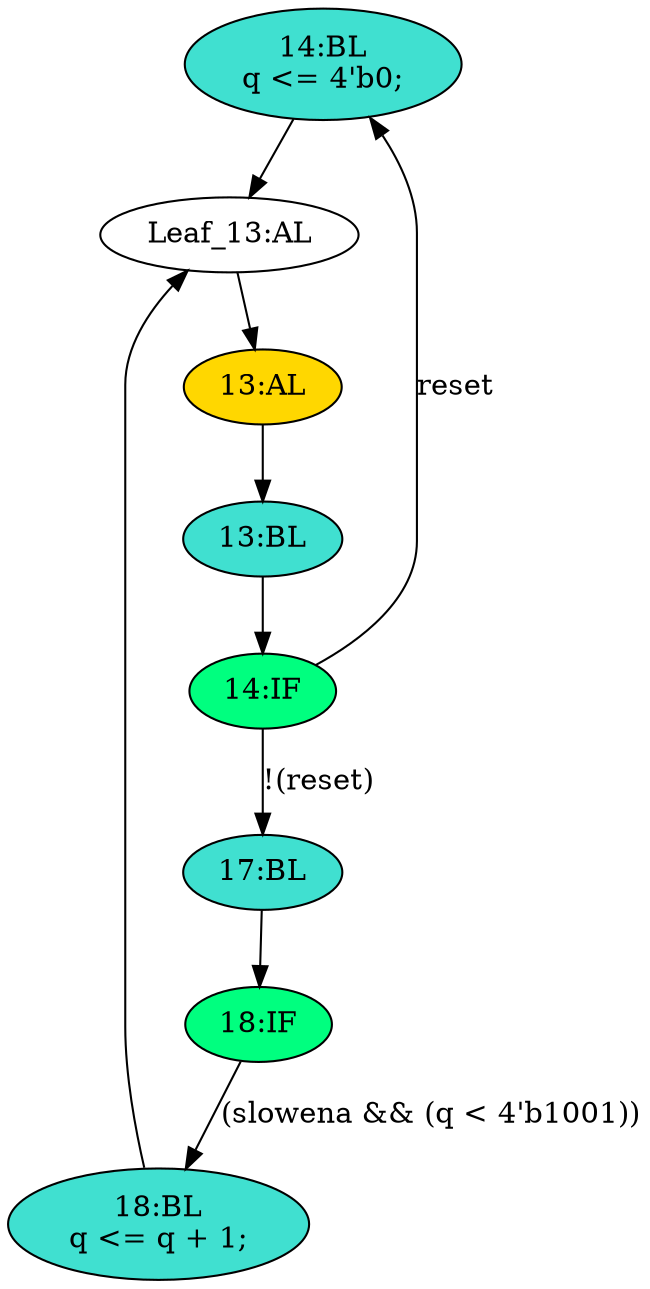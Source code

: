 strict digraph "compose( ,  )" {
	node [label="\N"];
	"14:BL"	[ast="<pyverilog.vparser.ast.Block object at 0x7f3e3d8b5e10>",
		fillcolor=turquoise,
		label="14:BL
q <= 4'b0;",
		statements="[<pyverilog.vparser.ast.NonblockingSubstitution object at 0x7f3e3d596810>]",
		style=filled,
		typ=Block];
	"Leaf_13:AL"	[def_var="['q']",
		label="Leaf_13:AL"];
	"14:BL" -> "Leaf_13:AL"	[cond="[]",
		lineno=None];
	"17:BL"	[ast="<pyverilog.vparser.ast.Block object at 0x7f3e3d596910>",
		fillcolor=turquoise,
		label="17:BL",
		statements="[]",
		style=filled,
		typ=Block];
	"18:IF"	[ast="<pyverilog.vparser.ast.IfStatement object at 0x7f3e3d5e3210>",
		fillcolor=springgreen,
		label="18:IF",
		statements="[]",
		style=filled,
		typ=IfStatement];
	"17:BL" -> "18:IF"	[cond="[]",
		lineno=None];
	"18:BL"	[ast="<pyverilog.vparser.ast.Block object at 0x7f3e3d5e3890>",
		fillcolor=turquoise,
		label="18:BL
q <= q + 1;",
		statements="[<pyverilog.vparser.ast.NonblockingSubstitution object at 0x7f3e3d58e4d0>]",
		style=filled,
		typ=Block];
	"18:IF" -> "18:BL"	[cond="['slowena', 'q']",
		label="(slowena && (q < 4'b1001))",
		lineno=18];
	"13:BL"	[ast="<pyverilog.vparser.ast.Block object at 0x7f3e3d8b50d0>",
		fillcolor=turquoise,
		label="13:BL",
		statements="[]",
		style=filled,
		typ=Block];
	"14:IF"	[ast="<pyverilog.vparser.ast.IfStatement object at 0x7f3e3d596bd0>",
		fillcolor=springgreen,
		label="14:IF",
		statements="[]",
		style=filled,
		typ=IfStatement];
	"13:BL" -> "14:IF"	[cond="[]",
		lineno=None];
	"14:IF" -> "14:BL"	[cond="['reset']",
		label=reset,
		lineno=14];
	"14:IF" -> "17:BL"	[cond="['reset']",
		label="!(reset)",
		lineno=14];
	"18:BL" -> "Leaf_13:AL"	[cond="[]",
		lineno=None];
	"13:AL"	[ast="<pyverilog.vparser.ast.Always object at 0x7f3e3d583fd0>",
		clk_sens=True,
		fillcolor=gold,
		label="13:AL",
		sens="['clk']",
		statements="[]",
		style=filled,
		typ=Always,
		use_var="['reset', 'q', 'slowena']"];
	"Leaf_13:AL" -> "13:AL";
	"13:AL" -> "13:BL"	[cond="[]",
		lineno=None];
}
